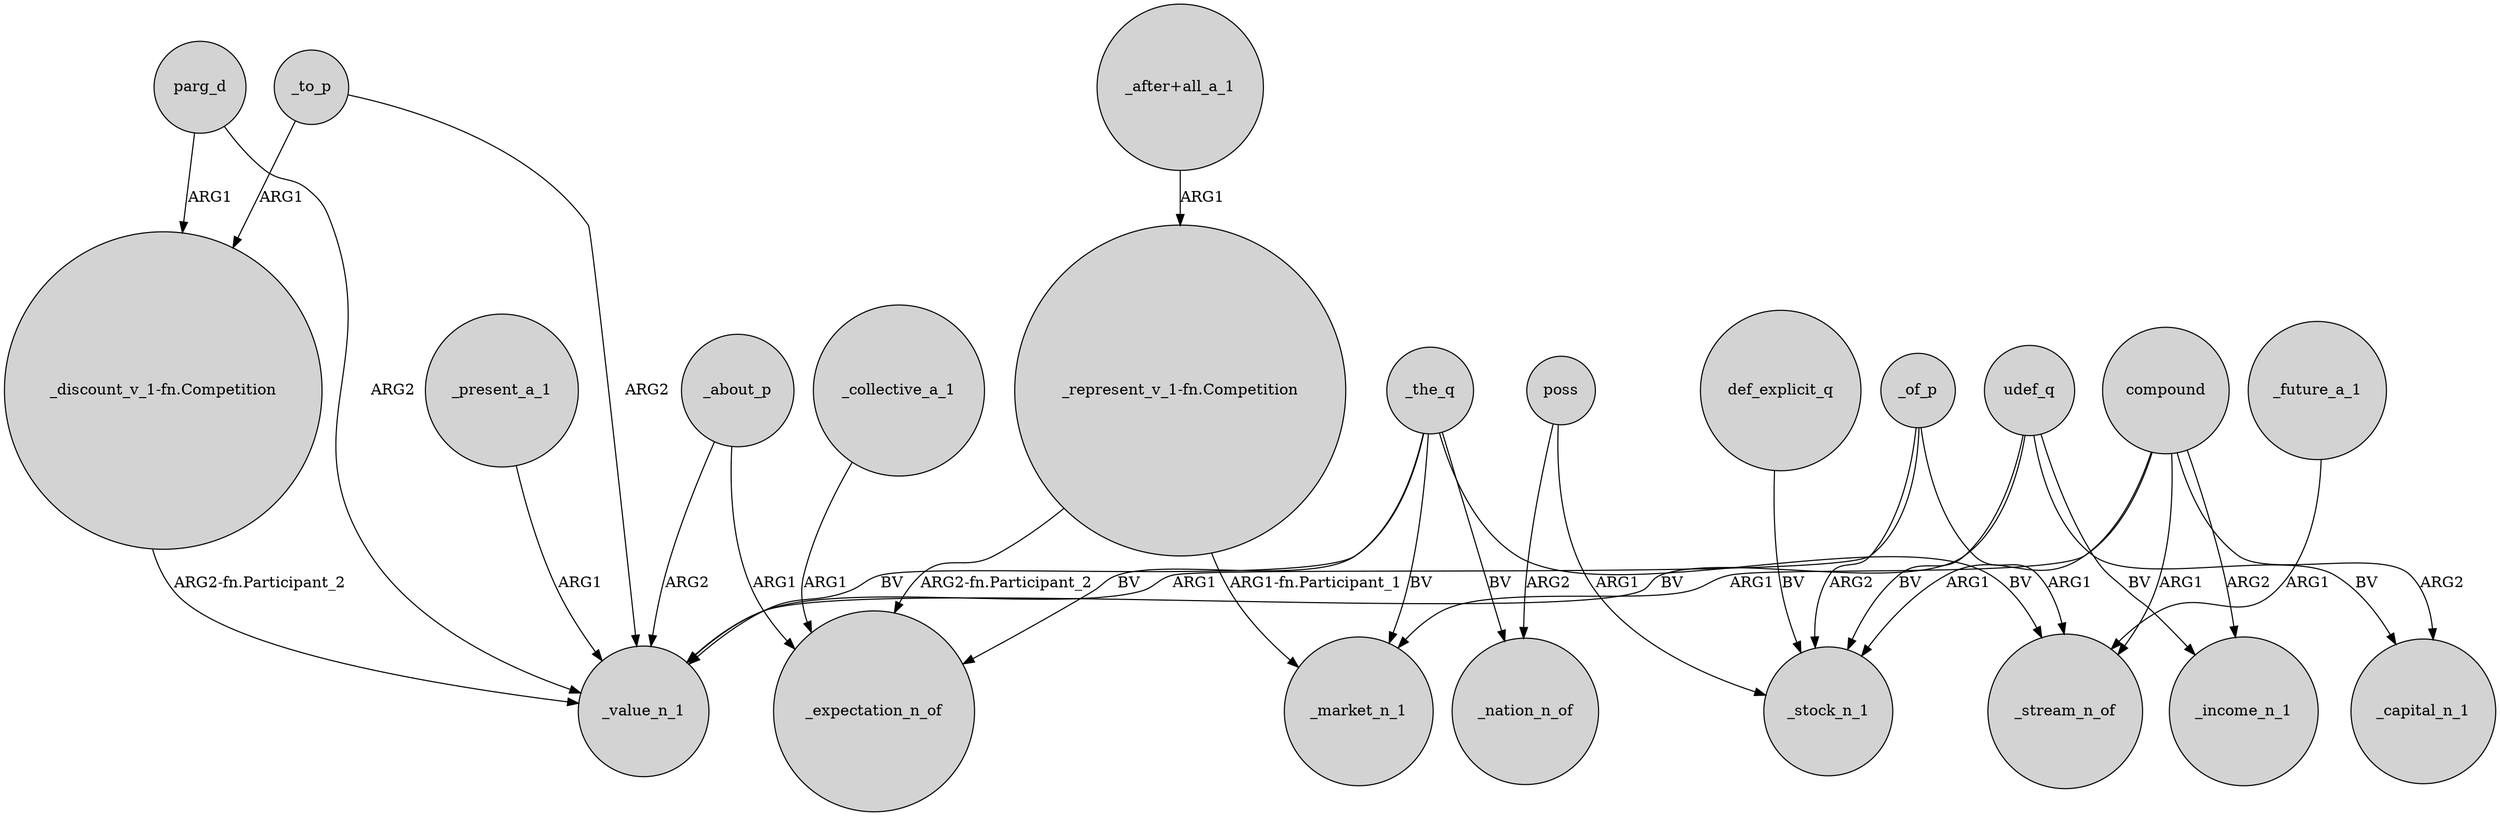 digraph {
	node [shape=circle style=filled]
	_to_p -> _value_n_1 [label=ARG2]
	"_discount_v_1-fn.Competition" -> _value_n_1 [label="ARG2-fn.Participant_2"]
	"_represent_v_1-fn.Competition" -> _expectation_n_of [label="ARG2-fn.Participant_2"]
	parg_d -> _value_n_1 [label=ARG2]
	"_after+all_a_1" -> "_represent_v_1-fn.Competition" [label=ARG1]
	_about_p -> _expectation_n_of [label=ARG1]
	udef_q -> _income_n_1 [label=BV]
	_to_p -> "_discount_v_1-fn.Competition" [label=ARG1]
	_the_q -> _nation_n_of [label=BV]
	udef_q -> _value_n_1 [label=BV]
	def_explicit_q -> _stock_n_1 [label=BV]
	compound -> _stream_n_of [label=ARG1]
	_collective_a_1 -> _expectation_n_of [label=ARG1]
	_the_q -> _market_n_1 [label=BV]
	_of_p -> _stream_n_of [label=ARG1]
	compound -> _stock_n_1 [label=ARG1]
	_future_a_1 -> _stream_n_of [label=ARG1]
	parg_d -> "_discount_v_1-fn.Competition" [label=ARG1]
	_the_q -> _expectation_n_of [label=BV]
	udef_q -> _stock_n_1 [label=BV]
	"_represent_v_1-fn.Competition" -> _market_n_1 [label="ARG1-fn.Participant_1"]
	udef_q -> _capital_n_1 [label=BV]
	poss -> _nation_n_of [label=ARG2]
	poss -> _stock_n_1 [label=ARG1]
	_the_q -> _value_n_1 [label=BV]
	_of_p -> _value_n_1 [label=ARG1]
	_of_p -> _stock_n_1 [label=ARG2]
	_present_a_1 -> _value_n_1 [label=ARG1]
	compound -> _capital_n_1 [label=ARG2]
	compound -> _market_n_1 [label=ARG1]
	compound -> _income_n_1 [label=ARG2]
	_about_p -> _value_n_1 [label=ARG2]
	_the_q -> _stream_n_of [label=BV]
}
